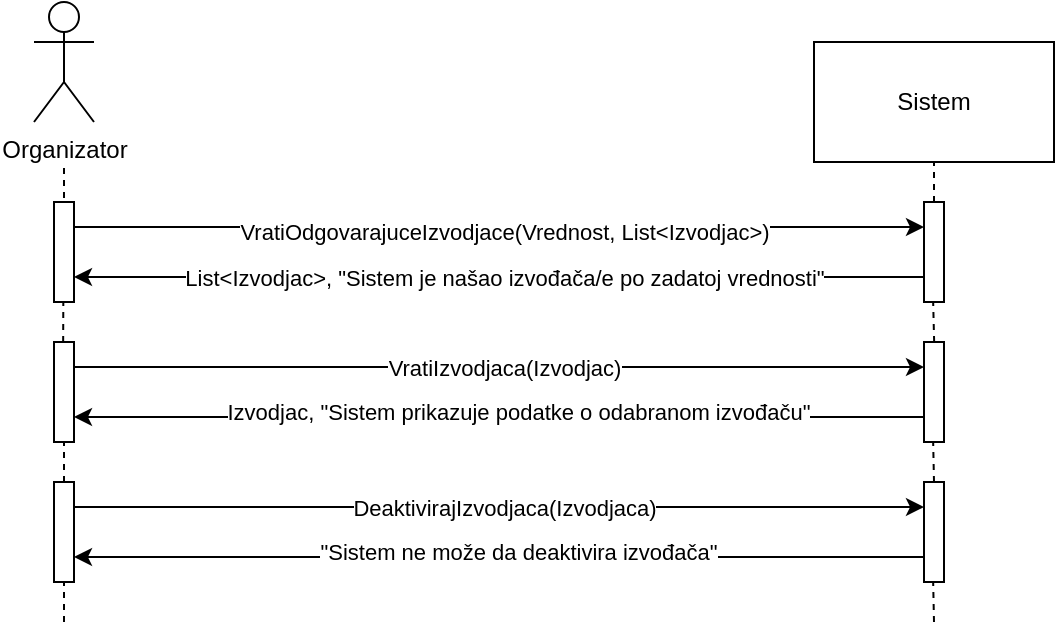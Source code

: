 <mxfile version="13.8.5" type="device"><diagram id="R2lEEEUBdFMjLlhIrx00" name="Page-1"><mxGraphModel dx="1422" dy="491" grid="1" gridSize="10" guides="1" tooltips="1" connect="1" arrows="1" fold="1" page="1" pageScale="1" pageWidth="850" pageHeight="1100" math="0" shadow="0" extFonts="Permanent Marker^https://fonts.googleapis.com/css?family=Permanent+Marker"><root><mxCell id="0"/><mxCell id="1" parent="0"/><mxCell id="4mMdHS3xOJZLjyNnoELJ-452" value="Sistem" style="rounded=0;whiteSpace=wrap;html=1;" vertex="1" parent="1"><mxGeometry x="610" y="520" width="120" height="60" as="geometry"/></mxCell><mxCell id="4mMdHS3xOJZLjyNnoELJ-453" value="" style="endArrow=none;dashed=1;html=1;" edge="1" parent="1" source="4mMdHS3xOJZLjyNnoELJ-461"><mxGeometry width="50" height="50" relative="1" as="geometry"><mxPoint x="670" y="590.0" as="sourcePoint"/><mxPoint x="670" y="580.0" as="targetPoint"/></mxGeometry></mxCell><mxCell id="4mMdHS3xOJZLjyNnoELJ-454" value="Organizator" style="shape=umlActor;verticalLabelPosition=bottom;verticalAlign=top;html=1;outlineConnect=0;" vertex="1" parent="1"><mxGeometry x="220" y="500" width="30" height="60" as="geometry"/></mxCell><mxCell id="4mMdHS3xOJZLjyNnoELJ-455" value="" style="endArrow=none;dashed=1;html=1;" edge="1" parent="1"><mxGeometry width="50" height="50" relative="1" as="geometry"><mxPoint x="235" y="610.0" as="sourcePoint"/><mxPoint x="235" y="580.0" as="targetPoint"/></mxGeometry></mxCell><mxCell id="4mMdHS3xOJZLjyNnoELJ-456" style="edgeStyle=orthogonalEdgeStyle;rounded=0;orthogonalLoop=1;jettySize=auto;html=1;exitX=1;exitY=0.25;exitDx=0;exitDy=0;entryX=0;entryY=0.25;entryDx=0;entryDy=0;" edge="1" parent="1" source="4mMdHS3xOJZLjyNnoELJ-458" target="4mMdHS3xOJZLjyNnoELJ-461"><mxGeometry relative="1" as="geometry"/></mxCell><mxCell id="4mMdHS3xOJZLjyNnoELJ-457" value="VratiOdgovarajuceIzvodjace(Vrednost, List&amp;lt;Izvodjac&amp;gt;)" style="edgeLabel;html=1;align=center;verticalAlign=middle;resizable=0;points=[];" vertex="1" connectable="0" parent="4mMdHS3xOJZLjyNnoELJ-456"><mxGeometry x="-0.125" y="-1" relative="1" as="geometry"><mxPoint x="29" y="1" as="offset"/></mxGeometry></mxCell><mxCell id="4mMdHS3xOJZLjyNnoELJ-458" value="" style="rounded=0;whiteSpace=wrap;html=1;" vertex="1" parent="1"><mxGeometry x="230" y="600.0" width="10" height="50" as="geometry"/></mxCell><mxCell id="4mMdHS3xOJZLjyNnoELJ-459" style="edgeStyle=orthogonalEdgeStyle;rounded=0;orthogonalLoop=1;jettySize=auto;html=1;exitX=0;exitY=0.75;exitDx=0;exitDy=0;entryX=1;entryY=0.75;entryDx=0;entryDy=0;" edge="1" parent="1" source="4mMdHS3xOJZLjyNnoELJ-461" target="4mMdHS3xOJZLjyNnoELJ-458"><mxGeometry relative="1" as="geometry"/></mxCell><mxCell id="4mMdHS3xOJZLjyNnoELJ-460" value="List&amp;lt;Izvodjac&amp;gt;, &quot;Sistem je našao izvođača/e po zadatoj vrednosti&quot;" style="edgeLabel;html=1;align=center;verticalAlign=middle;resizable=0;points=[];" vertex="1" connectable="0" parent="4mMdHS3xOJZLjyNnoELJ-459"><mxGeometry x="0.092" relative="1" as="geometry"><mxPoint x="22" as="offset"/></mxGeometry></mxCell><mxCell id="4mMdHS3xOJZLjyNnoELJ-461" value="" style="rounded=0;whiteSpace=wrap;html=1;" vertex="1" parent="1"><mxGeometry x="665" y="600.0" width="10" height="50" as="geometry"/></mxCell><mxCell id="4mMdHS3xOJZLjyNnoELJ-462" style="edgeStyle=orthogonalEdgeStyle;rounded=0;orthogonalLoop=1;jettySize=auto;html=1;exitX=1;exitY=0.25;exitDx=0;exitDy=0;entryX=0;entryY=0.25;entryDx=0;entryDy=0;" edge="1" parent="1" source="4mMdHS3xOJZLjyNnoELJ-464" target="4mMdHS3xOJZLjyNnoELJ-467"><mxGeometry relative="1" as="geometry"/></mxCell><mxCell id="4mMdHS3xOJZLjyNnoELJ-463" value="VratiIzvodjaca(Izvodjac)" style="edgeLabel;html=1;align=center;verticalAlign=middle;resizable=0;points=[];" vertex="1" connectable="0" parent="4mMdHS3xOJZLjyNnoELJ-462"><mxGeometry x="-0.134" y="1" relative="1" as="geometry"><mxPoint x="31" y="1" as="offset"/></mxGeometry></mxCell><mxCell id="4mMdHS3xOJZLjyNnoELJ-464" value="" style="rounded=0;whiteSpace=wrap;html=1;" vertex="1" parent="1"><mxGeometry x="230" y="670.0" width="10" height="50" as="geometry"/></mxCell><mxCell id="4mMdHS3xOJZLjyNnoELJ-465" style="edgeStyle=orthogonalEdgeStyle;rounded=0;orthogonalLoop=1;jettySize=auto;html=1;exitX=0;exitY=0.75;exitDx=0;exitDy=0;entryX=1;entryY=0.75;entryDx=0;entryDy=0;" edge="1" parent="1" source="4mMdHS3xOJZLjyNnoELJ-467" target="4mMdHS3xOJZLjyNnoELJ-464"><mxGeometry relative="1" as="geometry"/></mxCell><mxCell id="4mMdHS3xOJZLjyNnoELJ-466" value="Izvodjac, &quot;Sistem prikazuje podatke o odabranom izvođaču&quot;" style="edgeLabel;html=1;align=center;verticalAlign=middle;resizable=0;points=[];" vertex="1" connectable="0" parent="4mMdHS3xOJZLjyNnoELJ-465"><mxGeometry x="-0.045" y="-3" relative="1" as="geometry"><mxPoint as="offset"/></mxGeometry></mxCell><mxCell id="4mMdHS3xOJZLjyNnoELJ-467" value="" style="rounded=0;whiteSpace=wrap;html=1;" vertex="1" parent="1"><mxGeometry x="665" y="670.0" width="10" height="50" as="geometry"/></mxCell><mxCell id="4mMdHS3xOJZLjyNnoELJ-468" value="" style="endArrow=none;dashed=1;html=1;" edge="1" parent="1"><mxGeometry width="50" height="50" relative="1" as="geometry"><mxPoint x="234.58" y="670.0" as="sourcePoint"/><mxPoint x="234.66" y="650.0" as="targetPoint"/></mxGeometry></mxCell><mxCell id="4mMdHS3xOJZLjyNnoELJ-469" value="" style="endArrow=none;dashed=1;html=1;entryX=0.5;entryY=1;entryDx=0;entryDy=0;" edge="1" parent="1"><mxGeometry width="50" height="50" relative="1" as="geometry"><mxPoint x="670.08" y="670.0" as="sourcePoint"/><mxPoint x="669.58" y="650.0" as="targetPoint"/></mxGeometry></mxCell><mxCell id="4mMdHS3xOJZLjyNnoELJ-470" value="" style="endArrow=none;dashed=1;html=1;entryX=0.5;entryY=1;entryDx=0;entryDy=0;" edge="1" parent="1" target="4mMdHS3xOJZLjyNnoELJ-464"><mxGeometry width="50" height="50" relative="1" as="geometry"><mxPoint x="235" y="740.0" as="sourcePoint"/><mxPoint x="260" y="810.0" as="targetPoint"/></mxGeometry></mxCell><mxCell id="4mMdHS3xOJZLjyNnoELJ-471" value="" style="endArrow=none;dashed=1;html=1;entryX=0.5;entryY=1;entryDx=0;entryDy=0;" edge="1" parent="1"><mxGeometry width="50" height="50" relative="1" as="geometry"><mxPoint x="670" y="740.0" as="sourcePoint"/><mxPoint x="669.58" y="720.0" as="targetPoint"/></mxGeometry></mxCell><mxCell id="4mMdHS3xOJZLjyNnoELJ-472" style="edgeStyle=orthogonalEdgeStyle;rounded=0;orthogonalLoop=1;jettySize=auto;html=1;exitX=1;exitY=0.25;exitDx=0;exitDy=0;entryX=0;entryY=0.25;entryDx=0;entryDy=0;" edge="1" parent="1" source="4mMdHS3xOJZLjyNnoELJ-474" target="4mMdHS3xOJZLjyNnoELJ-477"><mxGeometry relative="1" as="geometry"/></mxCell><mxCell id="4mMdHS3xOJZLjyNnoELJ-473" value="DeaktivirajIzvodjaca(Izvodjaca)" style="edgeLabel;html=1;align=center;verticalAlign=middle;resizable=0;points=[];" vertex="1" connectable="0" parent="4mMdHS3xOJZLjyNnoELJ-472"><mxGeometry x="-0.134" y="1" relative="1" as="geometry"><mxPoint x="31" y="1" as="offset"/></mxGeometry></mxCell><mxCell id="4mMdHS3xOJZLjyNnoELJ-474" value="" style="rounded=0;whiteSpace=wrap;html=1;" vertex="1" parent="1"><mxGeometry x="230" y="740.0" width="10" height="50" as="geometry"/></mxCell><mxCell id="4mMdHS3xOJZLjyNnoELJ-475" style="edgeStyle=orthogonalEdgeStyle;rounded=0;orthogonalLoop=1;jettySize=auto;html=1;exitX=0;exitY=0.75;exitDx=0;exitDy=0;entryX=1;entryY=0.75;entryDx=0;entryDy=0;" edge="1" parent="1" source="4mMdHS3xOJZLjyNnoELJ-477" target="4mMdHS3xOJZLjyNnoELJ-474"><mxGeometry relative="1" as="geometry"/></mxCell><mxCell id="4mMdHS3xOJZLjyNnoELJ-476" value="&quot;Sistem ne može da deaktivira izvođača&quot;" style="edgeLabel;html=1;align=center;verticalAlign=middle;resizable=0;points=[];" vertex="1" connectable="0" parent="4mMdHS3xOJZLjyNnoELJ-475"><mxGeometry x="-0.045" y="-3" relative="1" as="geometry"><mxPoint as="offset"/></mxGeometry></mxCell><mxCell id="4mMdHS3xOJZLjyNnoELJ-477" value="" style="rounded=0;whiteSpace=wrap;html=1;" vertex="1" parent="1"><mxGeometry x="665" y="740.0" width="10" height="50" as="geometry"/></mxCell><mxCell id="4mMdHS3xOJZLjyNnoELJ-478" value="" style="endArrow=none;dashed=1;html=1;entryX=0.5;entryY=1;entryDx=0;entryDy=0;" edge="1" parent="1" target="4mMdHS3xOJZLjyNnoELJ-474"><mxGeometry width="50" height="50" relative="1" as="geometry"><mxPoint x="235" y="810.0" as="sourcePoint"/><mxPoint x="260" y="940.0" as="targetPoint"/></mxGeometry></mxCell><mxCell id="4mMdHS3xOJZLjyNnoELJ-479" value="" style="endArrow=none;dashed=1;html=1;entryX=0.5;entryY=1;entryDx=0;entryDy=0;" edge="1" parent="1"><mxGeometry width="50" height="50" relative="1" as="geometry"><mxPoint x="670" y="810.0" as="sourcePoint"/><mxPoint x="669.58" y="790.0" as="targetPoint"/></mxGeometry></mxCell></root></mxGraphModel></diagram></mxfile>